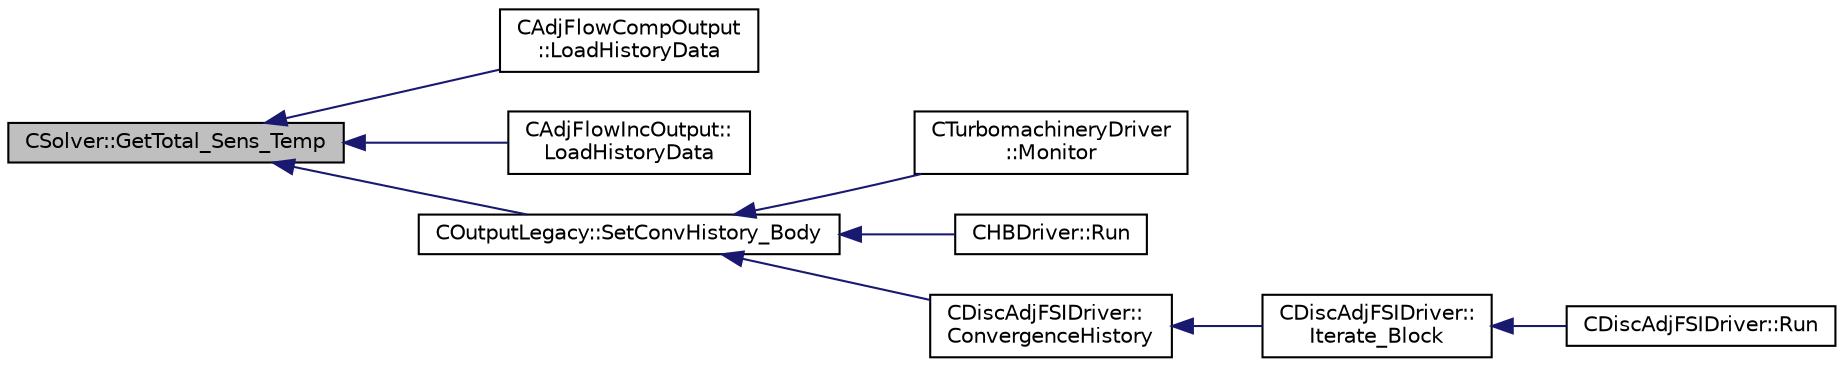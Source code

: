digraph "CSolver::GetTotal_Sens_Temp"
{
  edge [fontname="Helvetica",fontsize="10",labelfontname="Helvetica",labelfontsize="10"];
  node [fontname="Helvetica",fontsize="10",shape=record];
  rankdir="LR";
  Node3537 [label="CSolver::GetTotal_Sens_Temp",height=0.2,width=0.4,color="black", fillcolor="grey75", style="filled", fontcolor="black"];
  Node3537 -> Node3538 [dir="back",color="midnightblue",fontsize="10",style="solid",fontname="Helvetica"];
  Node3538 [label="CAdjFlowCompOutput\l::LoadHistoryData",height=0.2,width=0.4,color="black", fillcolor="white", style="filled",URL="$class_c_adj_flow_comp_output.html#a7485dfd1c70b7c51fbdd50b48ed47d3a",tooltip="Load the history output field values. "];
  Node3537 -> Node3539 [dir="back",color="midnightblue",fontsize="10",style="solid",fontname="Helvetica"];
  Node3539 [label="CAdjFlowIncOutput::\lLoadHistoryData",height=0.2,width=0.4,color="black", fillcolor="white", style="filled",URL="$class_c_adj_flow_inc_output.html#aeaa468fb58cf41f28d4fa216c4274f29",tooltip="Load the history output field values. "];
  Node3537 -> Node3540 [dir="back",color="midnightblue",fontsize="10",style="solid",fontname="Helvetica"];
  Node3540 [label="COutputLegacy::SetConvHistory_Body",height=0.2,width=0.4,color="black", fillcolor="white", style="filled",URL="$class_c_output_legacy.html#a217cc0d778a3828499189a9debee47c6",tooltip="Write the history file and the convergence on the screen for serial computations. ..."];
  Node3540 -> Node3541 [dir="back",color="midnightblue",fontsize="10",style="solid",fontname="Helvetica"];
  Node3541 [label="CTurbomachineryDriver\l::Monitor",height=0.2,width=0.4,color="black", fillcolor="white", style="filled",URL="$class_c_turbomachinery_driver.html#a41d7b50bbacef68eb5436293ebb2da4f",tooltip="Monitor the computation. "];
  Node3540 -> Node3542 [dir="back",color="midnightblue",fontsize="10",style="solid",fontname="Helvetica"];
  Node3542 [label="CHBDriver::Run",height=0.2,width=0.4,color="black", fillcolor="white", style="filled",URL="$class_c_h_b_driver.html#a98c0448a8e0404845ee54e25b62eaea9",tooltip="Run a single iteration of a Harmonic Balance problem. "];
  Node3540 -> Node3543 [dir="back",color="midnightblue",fontsize="10",style="solid",fontname="Helvetica"];
  Node3543 [label="CDiscAdjFSIDriver::\lConvergenceHistory",height=0.2,width=0.4,color="black", fillcolor="white", style="filled",URL="$class_c_disc_adj_f_s_i_driver.html#a139dfa2442613879f2b15f28a09c2bd5",tooltip="Output the convergence history. "];
  Node3543 -> Node3544 [dir="back",color="midnightblue",fontsize="10",style="solid",fontname="Helvetica"];
  Node3544 [label="CDiscAdjFSIDriver::\lIterate_Block",height=0.2,width=0.4,color="black", fillcolor="white", style="filled",URL="$class_c_disc_adj_f_s_i_driver.html#a84949f139fa795b7d34d6ff77e82eb5c",tooltip="Iterate a certain block for adjoint FSI - may be the whole set of variables or independent and subite..."];
  Node3544 -> Node3545 [dir="back",color="midnightblue",fontsize="10",style="solid",fontname="Helvetica"];
  Node3545 [label="CDiscAdjFSIDriver::Run",height=0.2,width=0.4,color="black", fillcolor="white", style="filled",URL="$class_c_disc_adj_f_s_i_driver.html#a2e965d6e9c4dcfc296077cae225cab21",tooltip="Run a Discrete Adjoint iteration for the FSI problem. "];
}
